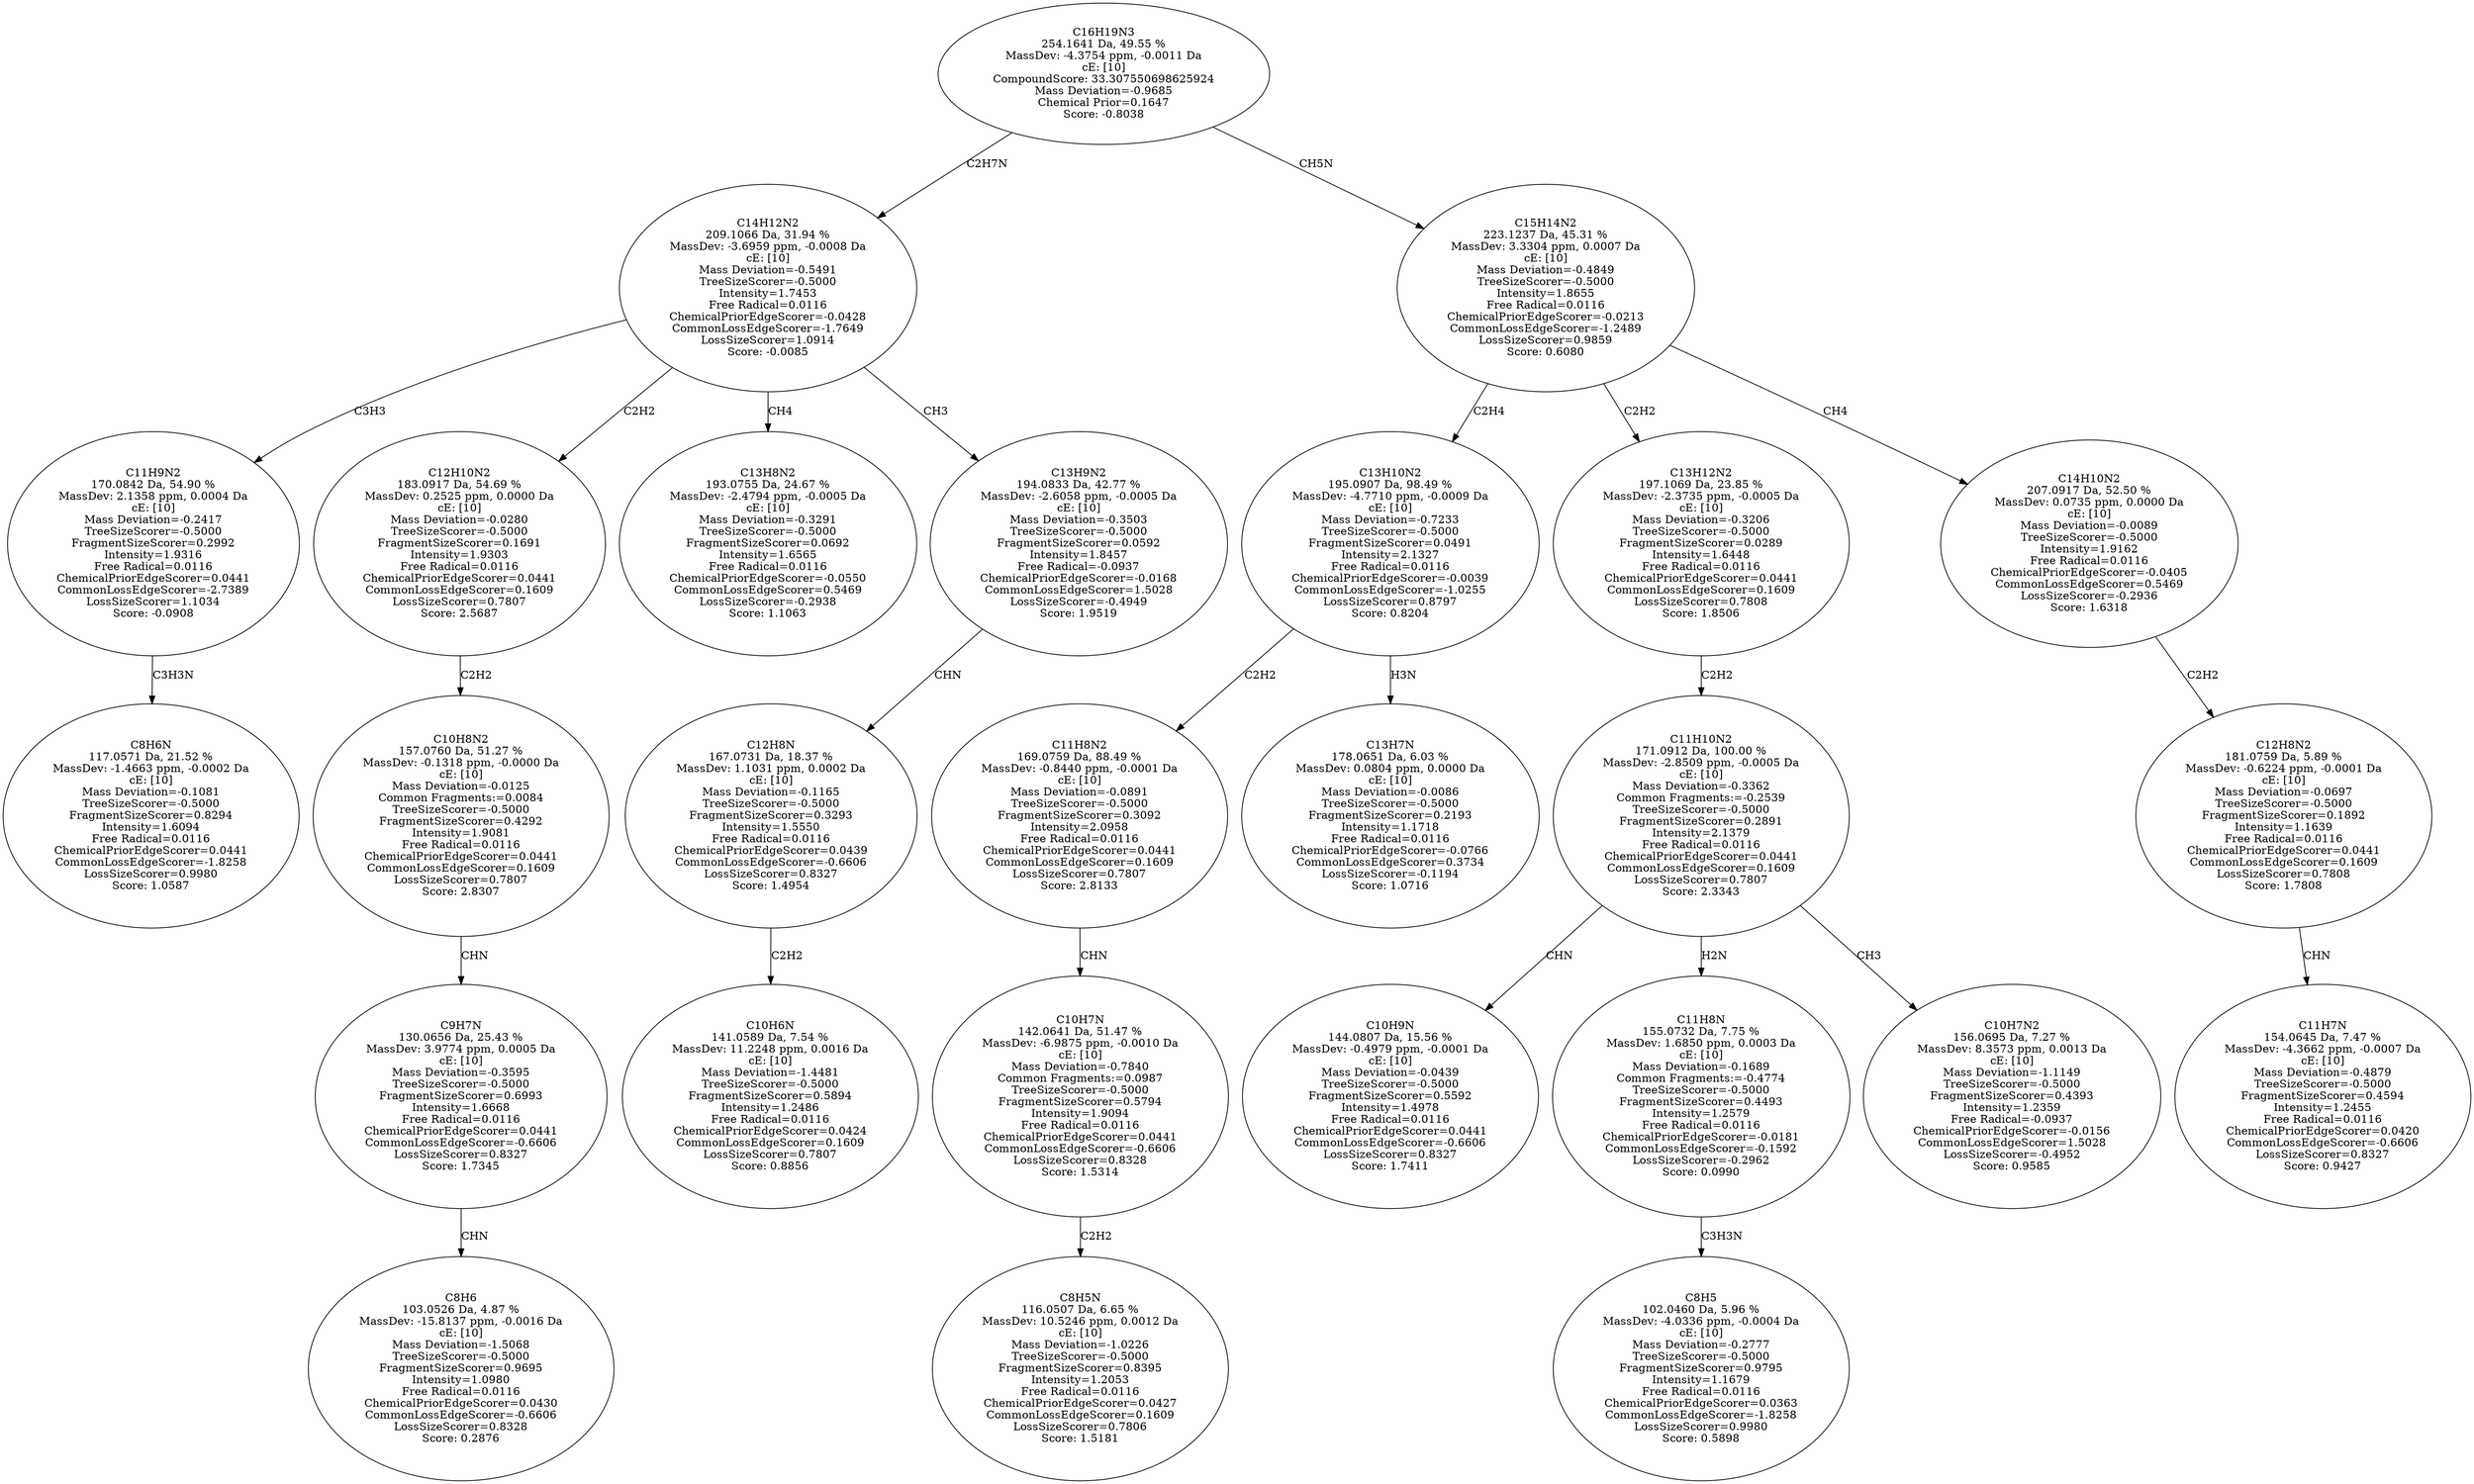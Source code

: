 strict digraph {
v1 [label="C8H6N\n117.0571 Da, 21.52 %\nMassDev: -1.4663 ppm, -0.0002 Da\ncE: [10]\nMass Deviation=-0.1081\nTreeSizeScorer=-0.5000\nFragmentSizeScorer=0.8294\nIntensity=1.6094\nFree Radical=0.0116\nChemicalPriorEdgeScorer=0.0441\nCommonLossEdgeScorer=-1.8258\nLossSizeScorer=0.9980\nScore: 1.0587"];
v2 [label="C11H9N2\n170.0842 Da, 54.90 %\nMassDev: 2.1358 ppm, 0.0004 Da\ncE: [10]\nMass Deviation=-0.2417\nTreeSizeScorer=-0.5000\nFragmentSizeScorer=0.2992\nIntensity=1.9316\nFree Radical=0.0116\nChemicalPriorEdgeScorer=0.0441\nCommonLossEdgeScorer=-2.7389\nLossSizeScorer=1.1034\nScore: -0.0908"];
v3 [label="C8H6\n103.0526 Da, 4.87 %\nMassDev: -15.8137 ppm, -0.0016 Da\ncE: [10]\nMass Deviation=-1.5068\nTreeSizeScorer=-0.5000\nFragmentSizeScorer=0.9695\nIntensity=1.0980\nFree Radical=0.0116\nChemicalPriorEdgeScorer=0.0430\nCommonLossEdgeScorer=-0.6606\nLossSizeScorer=0.8328\nScore: 0.2876"];
v4 [label="C9H7N\n130.0656 Da, 25.43 %\nMassDev: 3.9774 ppm, 0.0005 Da\ncE: [10]\nMass Deviation=-0.3595\nTreeSizeScorer=-0.5000\nFragmentSizeScorer=0.6993\nIntensity=1.6668\nFree Radical=0.0116\nChemicalPriorEdgeScorer=0.0441\nCommonLossEdgeScorer=-0.6606\nLossSizeScorer=0.8327\nScore: 1.7345"];
v5 [label="C10H8N2\n157.0760 Da, 51.27 %\nMassDev: -0.1318 ppm, -0.0000 Da\ncE: [10]\nMass Deviation=-0.0125\nCommon Fragments:=0.0084\nTreeSizeScorer=-0.5000\nFragmentSizeScorer=0.4292\nIntensity=1.9081\nFree Radical=0.0116\nChemicalPriorEdgeScorer=0.0441\nCommonLossEdgeScorer=0.1609\nLossSizeScorer=0.7807\nScore: 2.8307"];
v6 [label="C12H10N2\n183.0917 Da, 54.69 %\nMassDev: 0.2525 ppm, 0.0000 Da\ncE: [10]\nMass Deviation=-0.0280\nTreeSizeScorer=-0.5000\nFragmentSizeScorer=0.1691\nIntensity=1.9303\nFree Radical=0.0116\nChemicalPriorEdgeScorer=0.0441\nCommonLossEdgeScorer=0.1609\nLossSizeScorer=0.7807\nScore: 2.5687"];
v7 [label="C13H8N2\n193.0755 Da, 24.67 %\nMassDev: -2.4794 ppm, -0.0005 Da\ncE: [10]\nMass Deviation=-0.3291\nTreeSizeScorer=-0.5000\nFragmentSizeScorer=0.0692\nIntensity=1.6565\nFree Radical=0.0116\nChemicalPriorEdgeScorer=-0.0550\nCommonLossEdgeScorer=0.5469\nLossSizeScorer=-0.2938\nScore: 1.1063"];
v8 [label="C10H6N\n141.0589 Da, 7.54 %\nMassDev: 11.2248 ppm, 0.0016 Da\ncE: [10]\nMass Deviation=-1.4481\nTreeSizeScorer=-0.5000\nFragmentSizeScorer=0.5894\nIntensity=1.2486\nFree Radical=0.0116\nChemicalPriorEdgeScorer=0.0424\nCommonLossEdgeScorer=0.1609\nLossSizeScorer=0.7807\nScore: 0.8856"];
v9 [label="C12H8N\n167.0731 Da, 18.37 %\nMassDev: 1.1031 ppm, 0.0002 Da\ncE: [10]\nMass Deviation=-0.1165\nTreeSizeScorer=-0.5000\nFragmentSizeScorer=0.3293\nIntensity=1.5550\nFree Radical=0.0116\nChemicalPriorEdgeScorer=0.0439\nCommonLossEdgeScorer=-0.6606\nLossSizeScorer=0.8327\nScore: 1.4954"];
v10 [label="C13H9N2\n194.0833 Da, 42.77 %\nMassDev: -2.6058 ppm, -0.0005 Da\ncE: [10]\nMass Deviation=-0.3503\nTreeSizeScorer=-0.5000\nFragmentSizeScorer=0.0592\nIntensity=1.8457\nFree Radical=-0.0937\nChemicalPriorEdgeScorer=-0.0168\nCommonLossEdgeScorer=1.5028\nLossSizeScorer=-0.4949\nScore: 1.9519"];
v11 [label="C14H12N2\n209.1066 Da, 31.94 %\nMassDev: -3.6959 ppm, -0.0008 Da\ncE: [10]\nMass Deviation=-0.5491\nTreeSizeScorer=-0.5000\nIntensity=1.7453\nFree Radical=0.0116\nChemicalPriorEdgeScorer=-0.0428\nCommonLossEdgeScorer=-1.7649\nLossSizeScorer=1.0914\nScore: -0.0085"];
v12 [label="C8H5N\n116.0507 Da, 6.65 %\nMassDev: 10.5246 ppm, 0.0012 Da\ncE: [10]\nMass Deviation=-1.0226\nTreeSizeScorer=-0.5000\nFragmentSizeScorer=0.8395\nIntensity=1.2053\nFree Radical=0.0116\nChemicalPriorEdgeScorer=0.0427\nCommonLossEdgeScorer=0.1609\nLossSizeScorer=0.7806\nScore: 1.5181"];
v13 [label="C10H7N\n142.0641 Da, 51.47 %\nMassDev: -6.9875 ppm, -0.0010 Da\ncE: [10]\nMass Deviation=-0.7840\nCommon Fragments:=0.0987\nTreeSizeScorer=-0.5000\nFragmentSizeScorer=0.5794\nIntensity=1.9094\nFree Radical=0.0116\nChemicalPriorEdgeScorer=0.0441\nCommonLossEdgeScorer=-0.6606\nLossSizeScorer=0.8328\nScore: 1.5314"];
v14 [label="C11H8N2\n169.0759 Da, 88.49 %\nMassDev: -0.8440 ppm, -0.0001 Da\ncE: [10]\nMass Deviation=-0.0891\nTreeSizeScorer=-0.5000\nFragmentSizeScorer=0.3092\nIntensity=2.0958\nFree Radical=0.0116\nChemicalPriorEdgeScorer=0.0441\nCommonLossEdgeScorer=0.1609\nLossSizeScorer=0.7807\nScore: 2.8133"];
v15 [label="C13H7N\n178.0651 Da, 6.03 %\nMassDev: 0.0804 ppm, 0.0000 Da\ncE: [10]\nMass Deviation=-0.0086\nTreeSizeScorer=-0.5000\nFragmentSizeScorer=0.2193\nIntensity=1.1718\nFree Radical=0.0116\nChemicalPriorEdgeScorer=-0.0766\nCommonLossEdgeScorer=0.3734\nLossSizeScorer=-0.1194\nScore: 1.0716"];
v16 [label="C13H10N2\n195.0907 Da, 98.49 %\nMassDev: -4.7710 ppm, -0.0009 Da\ncE: [10]\nMass Deviation=-0.7233\nTreeSizeScorer=-0.5000\nFragmentSizeScorer=0.0491\nIntensity=2.1327\nFree Radical=0.0116\nChemicalPriorEdgeScorer=-0.0039\nCommonLossEdgeScorer=-1.0255\nLossSizeScorer=0.8797\nScore: 0.8204"];
v17 [label="C10H9N\n144.0807 Da, 15.56 %\nMassDev: -0.4979 ppm, -0.0001 Da\ncE: [10]\nMass Deviation=-0.0439\nTreeSizeScorer=-0.5000\nFragmentSizeScorer=0.5592\nIntensity=1.4978\nFree Radical=0.0116\nChemicalPriorEdgeScorer=0.0441\nCommonLossEdgeScorer=-0.6606\nLossSizeScorer=0.8327\nScore: 1.7411"];
v18 [label="C8H5\n102.0460 Da, 5.96 %\nMassDev: -4.0336 ppm, -0.0004 Da\ncE: [10]\nMass Deviation=-0.2777\nTreeSizeScorer=-0.5000\nFragmentSizeScorer=0.9795\nIntensity=1.1679\nFree Radical=0.0116\nChemicalPriorEdgeScorer=0.0363\nCommonLossEdgeScorer=-1.8258\nLossSizeScorer=0.9980\nScore: 0.5898"];
v19 [label="C11H8N\n155.0732 Da, 7.75 %\nMassDev: 1.6850 ppm, 0.0003 Da\ncE: [10]\nMass Deviation=-0.1689\nCommon Fragments:=-0.4774\nTreeSizeScorer=-0.5000\nFragmentSizeScorer=0.4493\nIntensity=1.2579\nFree Radical=0.0116\nChemicalPriorEdgeScorer=-0.0181\nCommonLossEdgeScorer=-0.1592\nLossSizeScorer=-0.2962\nScore: 0.0990"];
v20 [label="C10H7N2\n156.0695 Da, 7.27 %\nMassDev: 8.3573 ppm, 0.0013 Da\ncE: [10]\nMass Deviation=-1.1149\nTreeSizeScorer=-0.5000\nFragmentSizeScorer=0.4393\nIntensity=1.2359\nFree Radical=-0.0937\nChemicalPriorEdgeScorer=-0.0156\nCommonLossEdgeScorer=1.5028\nLossSizeScorer=-0.4952\nScore: 0.9585"];
v21 [label="C11H10N2\n171.0912 Da, 100.00 %\nMassDev: -2.8509 ppm, -0.0005 Da\ncE: [10]\nMass Deviation=-0.3362\nCommon Fragments:=-0.2539\nTreeSizeScorer=-0.5000\nFragmentSizeScorer=0.2891\nIntensity=2.1379\nFree Radical=0.0116\nChemicalPriorEdgeScorer=0.0441\nCommonLossEdgeScorer=0.1609\nLossSizeScorer=0.7807\nScore: 2.3343"];
v22 [label="C13H12N2\n197.1069 Da, 23.85 %\nMassDev: -2.3735 ppm, -0.0005 Da\ncE: [10]\nMass Deviation=-0.3206\nTreeSizeScorer=-0.5000\nFragmentSizeScorer=0.0289\nIntensity=1.6448\nFree Radical=0.0116\nChemicalPriorEdgeScorer=0.0441\nCommonLossEdgeScorer=0.1609\nLossSizeScorer=0.7808\nScore: 1.8506"];
v23 [label="C11H7N\n154.0645 Da, 7.47 %\nMassDev: -4.3662 ppm, -0.0007 Da\ncE: [10]\nMass Deviation=-0.4879\nTreeSizeScorer=-0.5000\nFragmentSizeScorer=0.4594\nIntensity=1.2455\nFree Radical=0.0116\nChemicalPriorEdgeScorer=0.0420\nCommonLossEdgeScorer=-0.6606\nLossSizeScorer=0.8327\nScore: 0.9427"];
v24 [label="C12H8N2\n181.0759 Da, 5.89 %\nMassDev: -0.6224 ppm, -0.0001 Da\ncE: [10]\nMass Deviation=-0.0697\nTreeSizeScorer=-0.5000\nFragmentSizeScorer=0.1892\nIntensity=1.1639\nFree Radical=0.0116\nChemicalPriorEdgeScorer=0.0441\nCommonLossEdgeScorer=0.1609\nLossSizeScorer=0.7808\nScore: 1.7808"];
v25 [label="C14H10N2\n207.0917 Da, 52.50 %\nMassDev: 0.0735 ppm, 0.0000 Da\ncE: [10]\nMass Deviation=-0.0089\nTreeSizeScorer=-0.5000\nIntensity=1.9162\nFree Radical=0.0116\nChemicalPriorEdgeScorer=-0.0405\nCommonLossEdgeScorer=0.5469\nLossSizeScorer=-0.2936\nScore: 1.6318"];
v26 [label="C15H14N2\n223.1237 Da, 45.31 %\nMassDev: 3.3304 ppm, 0.0007 Da\ncE: [10]\nMass Deviation=-0.4849\nTreeSizeScorer=-0.5000\nIntensity=1.8655\nFree Radical=0.0116\nChemicalPriorEdgeScorer=-0.0213\nCommonLossEdgeScorer=-1.2489\nLossSizeScorer=0.9859\nScore: 0.6080"];
v27 [label="C16H19N3\n254.1641 Da, 49.55 %\nMassDev: -4.3754 ppm, -0.0011 Da\ncE: [10]\nCompoundScore: 33.307550698625924\nMass Deviation=-0.9685\nChemical Prior=0.1647\nScore: -0.8038"];
v2 -> v1 [label="C3H3N"];
v11 -> v2 [label="C3H3"];
v4 -> v3 [label="CHN"];
v5 -> v4 [label="CHN"];
v6 -> v5 [label="C2H2"];
v11 -> v6 [label="C2H2"];
v11 -> v7 [label="CH4"];
v9 -> v8 [label="C2H2"];
v10 -> v9 [label="CHN"];
v11 -> v10 [label="CH3"];
v27 -> v11 [label="C2H7N"];
v13 -> v12 [label="C2H2"];
v14 -> v13 [label="CHN"];
v16 -> v14 [label="C2H2"];
v16 -> v15 [label="H3N"];
v26 -> v16 [label="C2H4"];
v21 -> v17 [label="CHN"];
v19 -> v18 [label="C3H3N"];
v21 -> v19 [label="H2N"];
v21 -> v20 [label="CH3"];
v22 -> v21 [label="C2H2"];
v26 -> v22 [label="C2H2"];
v24 -> v23 [label="CHN"];
v25 -> v24 [label="C2H2"];
v26 -> v25 [label="CH4"];
v27 -> v26 [label="CH5N"];
}